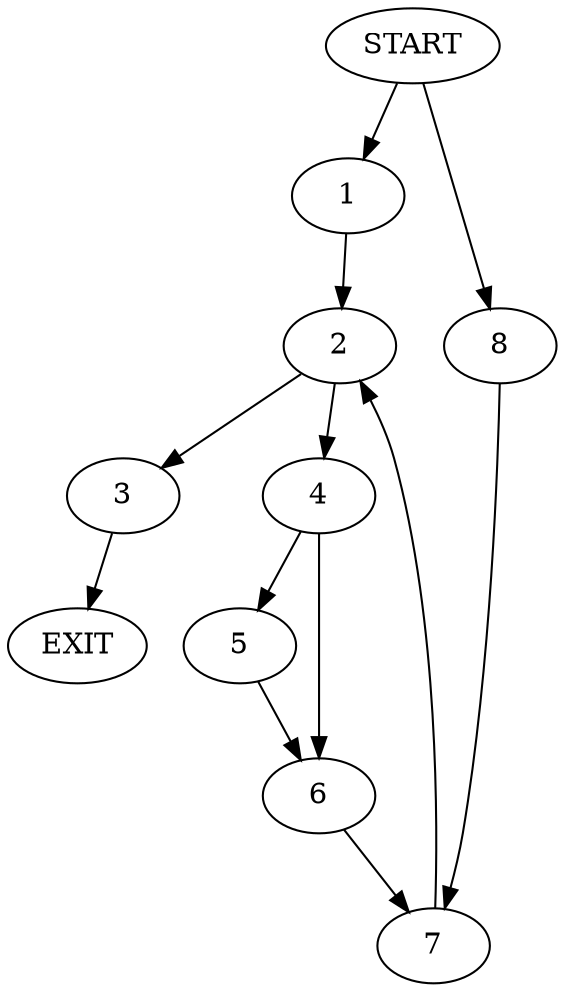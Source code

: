 digraph {
0 [label="START"]
9 [label="EXIT"]
0 -> 1
1 -> 2
2 -> 3
2 -> 4
4 -> 5
4 -> 6
3 -> 9
5 -> 6
6 -> 7
7 -> 2
0 -> 8
8 -> 7
}
